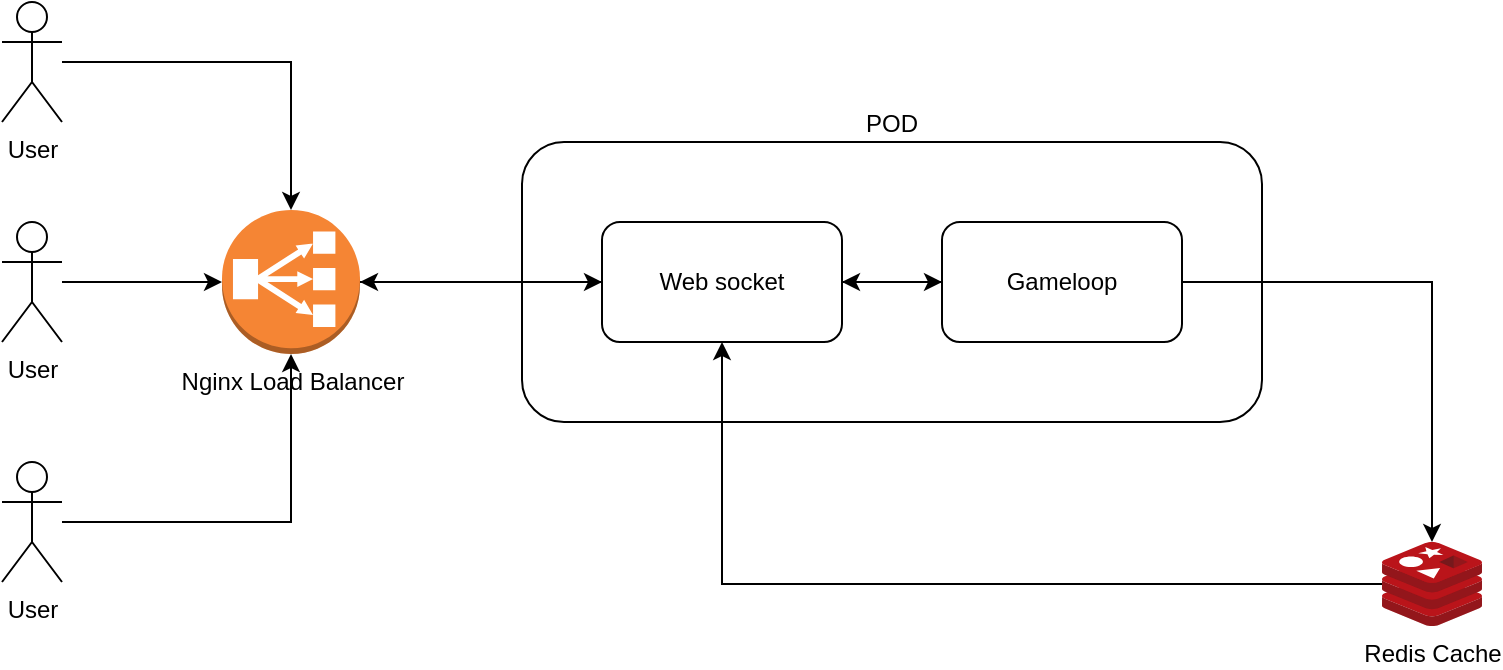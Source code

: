 <mxfile version="24.1.0" type="device">
  <diagram name="Page-1" id="WKgvuYA5rnW6KqY46saT">
    <mxGraphModel dx="1434" dy="836" grid="1" gridSize="10" guides="1" tooltips="1" connect="1" arrows="1" fold="1" page="1" pageScale="1" pageWidth="850" pageHeight="1100" math="0" shadow="0">
      <root>
        <mxCell id="0" />
        <mxCell id="1" parent="0" />
        <mxCell id="qusBQvDf5-EFWqJNXPkI-11" value="" style="edgeStyle=orthogonalEdgeStyle;rounded=0;orthogonalLoop=1;jettySize=auto;html=1;exitX=1;exitY=0.5;exitDx=0;exitDy=0;exitPerimeter=0;" edge="1" parent="1" source="qusBQvDf5-EFWqJNXPkI-1" target="qusBQvDf5-EFWqJNXPkI-6">
          <mxGeometry relative="1" as="geometry" />
        </mxCell>
        <mxCell id="qusBQvDf5-EFWqJNXPkI-1" value="Nginx Load Balancer" style="outlineConnect=0;dashed=0;verticalLabelPosition=bottom;verticalAlign=top;align=center;html=1;shape=mxgraph.aws3.classic_load_balancer;fillColor=#F58534;gradientColor=none;" vertex="1" parent="1">
          <mxGeometry x="150" y="264" width="69" height="72" as="geometry" />
        </mxCell>
        <mxCell id="qusBQvDf5-EFWqJNXPkI-3" style="edgeStyle=orthogonalEdgeStyle;rounded=0;orthogonalLoop=1;jettySize=auto;html=1;" edge="1" parent="1" source="qusBQvDf5-EFWqJNXPkI-2" target="qusBQvDf5-EFWqJNXPkI-1">
          <mxGeometry relative="1" as="geometry" />
        </mxCell>
        <mxCell id="qusBQvDf5-EFWqJNXPkI-2" value="User" style="shape=umlActor;verticalLabelPosition=bottom;verticalAlign=top;html=1;outlineConnect=0;" vertex="1" parent="1">
          <mxGeometry x="40" y="160" width="30" height="60" as="geometry" />
        </mxCell>
        <mxCell id="qusBQvDf5-EFWqJNXPkI-10" style="edgeStyle=orthogonalEdgeStyle;rounded=0;orthogonalLoop=1;jettySize=auto;html=1;" edge="1" parent="1" source="qusBQvDf5-EFWqJNXPkI-4" target="qusBQvDf5-EFWqJNXPkI-5">
          <mxGeometry relative="1" as="geometry" />
        </mxCell>
        <mxCell id="qusBQvDf5-EFWqJNXPkI-13" style="edgeStyle=orthogonalEdgeStyle;rounded=0;orthogonalLoop=1;jettySize=auto;html=1;entryX=0.5;entryY=1;entryDx=0;entryDy=0;" edge="1" parent="1" source="qusBQvDf5-EFWqJNXPkI-5" target="qusBQvDf5-EFWqJNXPkI-6">
          <mxGeometry relative="1" as="geometry" />
        </mxCell>
        <mxCell id="qusBQvDf5-EFWqJNXPkI-5" value="Redis Cache" style="image;sketch=0;aspect=fixed;html=1;points=[];align=center;fontSize=12;image=img/lib/mscae/Cache_Redis_Product.svg;" vertex="1" parent="1">
          <mxGeometry x="730" y="430" width="50" height="42" as="geometry" />
        </mxCell>
        <mxCell id="qusBQvDf5-EFWqJNXPkI-14" style="edgeStyle=orthogonalEdgeStyle;rounded=0;orthogonalLoop=1;jettySize=auto;html=1;entryX=1;entryY=0.5;entryDx=0;entryDy=0;entryPerimeter=0;" edge="1" parent="1" source="qusBQvDf5-EFWqJNXPkI-6" target="qusBQvDf5-EFWqJNXPkI-1">
          <mxGeometry relative="1" as="geometry" />
        </mxCell>
        <mxCell id="qusBQvDf5-EFWqJNXPkI-23" value="" style="group" vertex="1" connectable="0" parent="1">
          <mxGeometry x="300" y="230" width="370" height="140" as="geometry" />
        </mxCell>
        <mxCell id="qusBQvDf5-EFWqJNXPkI-12" value="" style="group;rounded=0;strokeColor=none;perimeterSpacing=100;fillColor=none;dashed=1;strokeWidth=1;shadow=0;glass=0;" vertex="1" connectable="0" parent="qusBQvDf5-EFWqJNXPkI-23">
          <mxGeometry x="40" y="40" width="290" height="60" as="geometry" />
        </mxCell>
        <mxCell id="qusBQvDf5-EFWqJNXPkI-8" style="edgeStyle=orthogonalEdgeStyle;rounded=0;orthogonalLoop=1;jettySize=auto;html=1;entryX=1;entryY=0.5;entryDx=0;entryDy=0;" edge="1" parent="qusBQvDf5-EFWqJNXPkI-12" source="qusBQvDf5-EFWqJNXPkI-4" target="qusBQvDf5-EFWqJNXPkI-6">
          <mxGeometry relative="1" as="geometry" />
        </mxCell>
        <mxCell id="qusBQvDf5-EFWqJNXPkI-4" value="Gameloop" style="rounded=1;whiteSpace=wrap;html=1;" vertex="1" parent="qusBQvDf5-EFWqJNXPkI-12">
          <mxGeometry x="170" width="120" height="60" as="geometry" />
        </mxCell>
        <mxCell id="qusBQvDf5-EFWqJNXPkI-7" style="edgeStyle=orthogonalEdgeStyle;rounded=0;orthogonalLoop=1;jettySize=auto;html=1;entryX=0;entryY=0.5;entryDx=0;entryDy=0;" edge="1" parent="qusBQvDf5-EFWqJNXPkI-12" source="qusBQvDf5-EFWqJNXPkI-6" target="qusBQvDf5-EFWqJNXPkI-4">
          <mxGeometry relative="1" as="geometry" />
        </mxCell>
        <mxCell id="qusBQvDf5-EFWqJNXPkI-6" value="Web socket" style="rounded=1;whiteSpace=wrap;html=1;" vertex="1" parent="qusBQvDf5-EFWqJNXPkI-12">
          <mxGeometry width="120" height="60" as="geometry" />
        </mxCell>
        <mxCell id="qusBQvDf5-EFWqJNXPkI-15" value="POD&lt;div&gt;&lt;br&gt;&lt;/div&gt;&lt;div&gt;&lt;br&gt;&lt;/div&gt;&lt;div&gt;&lt;br&gt;&lt;/div&gt;&lt;div&gt;&lt;br&gt;&lt;/div&gt;&lt;div&gt;&lt;br&gt;&lt;/div&gt;&lt;div&gt;&lt;br&gt;&lt;/div&gt;&lt;div&gt;&lt;br&gt;&lt;/div&gt;&lt;div&gt;&lt;br&gt;&lt;/div&gt;&lt;div&gt;&lt;br&gt;&lt;/div&gt;&lt;div&gt;&lt;br&gt;&lt;/div&gt;&lt;div&gt;&lt;br&gt;&lt;/div&gt;" style="rounded=1;whiteSpace=wrap;html=1;fillColor=none;" vertex="1" parent="qusBQvDf5-EFWqJNXPkI-23">
          <mxGeometry width="370" height="140" as="geometry" />
        </mxCell>
        <mxCell id="qusBQvDf5-EFWqJNXPkI-36" style="edgeStyle=orthogonalEdgeStyle;rounded=0;orthogonalLoop=1;jettySize=auto;html=1;" edge="1" parent="1" source="qusBQvDf5-EFWqJNXPkI-33" target="qusBQvDf5-EFWqJNXPkI-1">
          <mxGeometry relative="1" as="geometry" />
        </mxCell>
        <mxCell id="qusBQvDf5-EFWqJNXPkI-33" value="User" style="shape=umlActor;verticalLabelPosition=bottom;verticalAlign=top;html=1;outlineConnect=0;" vertex="1" parent="1">
          <mxGeometry x="40" y="270" width="30" height="60" as="geometry" />
        </mxCell>
        <mxCell id="qusBQvDf5-EFWqJNXPkI-35" style="edgeStyle=orthogonalEdgeStyle;rounded=0;orthogonalLoop=1;jettySize=auto;html=1;" edge="1" parent="1" source="qusBQvDf5-EFWqJNXPkI-34" target="qusBQvDf5-EFWqJNXPkI-1">
          <mxGeometry relative="1" as="geometry" />
        </mxCell>
        <mxCell id="qusBQvDf5-EFWqJNXPkI-34" value="User" style="shape=umlActor;verticalLabelPosition=bottom;verticalAlign=top;html=1;outlineConnect=0;" vertex="1" parent="1">
          <mxGeometry x="40" y="390" width="30" height="60" as="geometry" />
        </mxCell>
      </root>
    </mxGraphModel>
  </diagram>
</mxfile>

